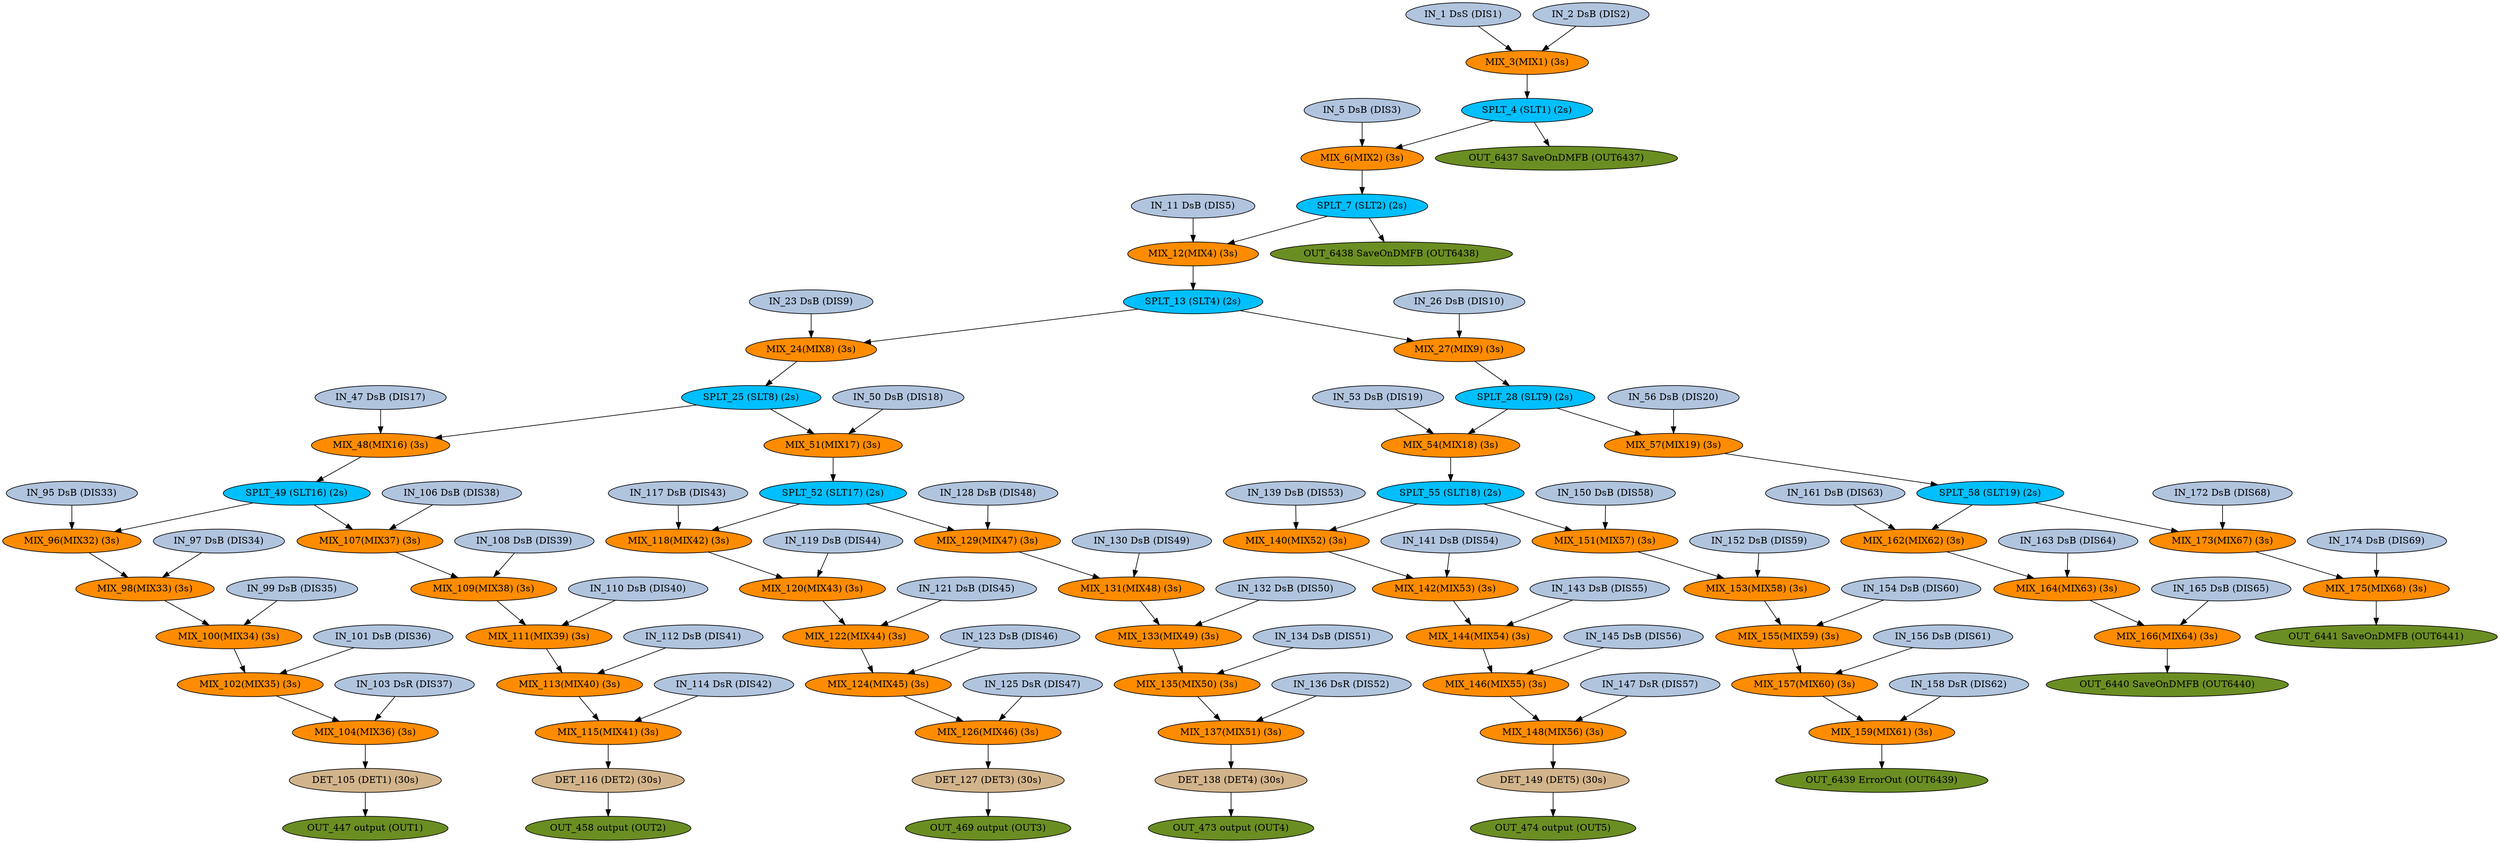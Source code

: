 digraph G {
1 [label = "IN_1 DsS (DIS1)\n" fillcolor=lightsteelblue, style=filled];
1 -> 3;
2 [label = "IN_2 DsB (DIS2)\n" fillcolor=lightsteelblue, style=filled];
2 -> 3;
3 [label = "MIX_3(MIX1) (3s)\n" fillcolor=darkorange, style=filled];
3 -> 4;
4 [label = "SPLT_4 (SLT1) (2s)\n" fillcolor=deepskyblue, style=filled];
4 -> 6;
4 -> 6437;
5 [label = "IN_5 DsB (DIS3)\n" fillcolor=lightsteelblue, style=filled];
5 -> 6;
6 [label = "MIX_6(MIX2) (3s)\n" fillcolor=darkorange, style=filled];
6 -> 7;
7 [label = "SPLT_7 (SLT2) (2s)\n" fillcolor=deepskyblue, style=filled];
7 -> 12;
7 -> 6438;
11 [label = "IN_11 DsB (DIS5)\n" fillcolor=lightsteelblue, style=filled];
11 -> 12;
12 [label = "MIX_12(MIX4) (3s)\n" fillcolor=darkorange, style=filled];
12 -> 13;
13 [label = "SPLT_13 (SLT4) (2s)\n" fillcolor=deepskyblue, style=filled];
13 -> 24;
13 -> 27;
23 [label = "IN_23 DsB (DIS9)\n" fillcolor=lightsteelblue, style=filled];
23 -> 24;
24 [label = "MIX_24(MIX8) (3s)\n" fillcolor=darkorange, style=filled];
24 -> 25;
25 [label = "SPLT_25 (SLT8) (2s)\n" fillcolor=deepskyblue, style=filled];
25 -> 48;
25 -> 51;
26 [label = "IN_26 DsB (DIS10)\n" fillcolor=lightsteelblue, style=filled];
26 -> 27;
27 [label = "MIX_27(MIX9) (3s)\n" fillcolor=darkorange, style=filled];
27 -> 28;
28 [label = "SPLT_28 (SLT9) (2s)\n" fillcolor=deepskyblue, style=filled];
28 -> 54;
28 -> 57;
47 [label = "IN_47 DsB (DIS17)\n" fillcolor=lightsteelblue, style=filled];
47 -> 48;
48 [label = "MIX_48(MIX16) (3s)\n" fillcolor=darkorange, style=filled];
48 -> 49;
49 [label = "SPLT_49 (SLT16) (2s)\n" fillcolor=deepskyblue, style=filled];
49 -> 96;
49 -> 107;
50 [label = "IN_50 DsB (DIS18)\n" fillcolor=lightsteelblue, style=filled];
50 -> 51;
51 [label = "MIX_51(MIX17) (3s)\n" fillcolor=darkorange, style=filled];
51 -> 52;
52 [label = "SPLT_52 (SLT17) (2s)\n" fillcolor=deepskyblue, style=filled];
52 -> 118;
52 -> 129;
53 [label = "IN_53 DsB (DIS19)\n" fillcolor=lightsteelblue, style=filled];
53 -> 54;
54 [label = "MIX_54(MIX18) (3s)\n" fillcolor=darkorange, style=filled];
54 -> 55;
55 [label = "SPLT_55 (SLT18) (2s)\n" fillcolor=deepskyblue, style=filled];
55 -> 140;
55 -> 151;
56 [label = "IN_56 DsB (DIS20)\n" fillcolor=lightsteelblue, style=filled];
56 -> 57;
57 [label = "MIX_57(MIX19) (3s)\n" fillcolor=darkorange, style=filled];
57 -> 58;
58 [label = "SPLT_58 (SLT19) (2s)\n" fillcolor=deepskyblue, style=filled];
58 -> 162;
58 -> 173;
95 [label = "IN_95 DsB (DIS33)\n" fillcolor=lightsteelblue, style=filled];
95 -> 96;
96 [label = "MIX_96(MIX32) (3s)\n" fillcolor=darkorange, style=filled];
96 -> 98;
97 [label = "IN_97 DsB (DIS34)\n" fillcolor=lightsteelblue, style=filled];
97 -> 98;
98 [label = "MIX_98(MIX33) (3s)\n" fillcolor=darkorange, style=filled];
98 -> 100;
99 [label = "IN_99 DsB (DIS35)\n" fillcolor=lightsteelblue, style=filled];
99 -> 100;
100 [label = "MIX_100(MIX34) (3s)\n" fillcolor=darkorange, style=filled];
100 -> 102;
101 [label = "IN_101 DsB (DIS36)\n" fillcolor=lightsteelblue, style=filled];
101 -> 102;
102 [label = "MIX_102(MIX35) (3s)\n" fillcolor=darkorange, style=filled];
102 -> 104;
103 [label = "IN_103 DsR (DIS37)\n" fillcolor=lightsteelblue, style=filled];
103 -> 104;
104 [label = "MIX_104(MIX36) (3s)\n" fillcolor=darkorange, style=filled];
104 -> 105;
105 [label = "DET_105 (DET1) (30s)\n" fillcolor=tan, style=filled];
105 -> 447;
106 [label = "IN_106 DsB (DIS38)\n" fillcolor=lightsteelblue, style=filled];
106 -> 107;
107 [label = "MIX_107(MIX37) (3s)\n" fillcolor=darkorange, style=filled];
107 -> 109;
108 [label = "IN_108 DsB (DIS39)\n" fillcolor=lightsteelblue, style=filled];
108 -> 109;
109 [label = "MIX_109(MIX38) (3s)\n" fillcolor=darkorange, style=filled];
109 -> 111;
110 [label = "IN_110 DsB (DIS40)\n" fillcolor=lightsteelblue, style=filled];
110 -> 111;
111 [label = "MIX_111(MIX39) (3s)\n" fillcolor=darkorange, style=filled];
111 -> 113;
112 [label = "IN_112 DsB (DIS41)\n" fillcolor=lightsteelblue, style=filled];
112 -> 113;
113 [label = "MIX_113(MIX40) (3s)\n" fillcolor=darkorange, style=filled];
113 -> 115;
114 [label = "IN_114 DsR (DIS42)\n" fillcolor=lightsteelblue, style=filled];
114 -> 115;
115 [label = "MIX_115(MIX41) (3s)\n" fillcolor=darkorange, style=filled];
115 -> 116;
116 [label = "DET_116 (DET2) (30s)\n" fillcolor=tan, style=filled];
116 -> 458;
117 [label = "IN_117 DsB (DIS43)\n" fillcolor=lightsteelblue, style=filled];
117 -> 118;
118 [label = "MIX_118(MIX42) (3s)\n" fillcolor=darkorange, style=filled];
118 -> 120;
119 [label = "IN_119 DsB (DIS44)\n" fillcolor=lightsteelblue, style=filled];
119 -> 120;
120 [label = "MIX_120(MIX43) (3s)\n" fillcolor=darkorange, style=filled];
120 -> 122;
121 [label = "IN_121 DsB (DIS45)\n" fillcolor=lightsteelblue, style=filled];
121 -> 122;
122 [label = "MIX_122(MIX44) (3s)\n" fillcolor=darkorange, style=filled];
122 -> 124;
123 [label = "IN_123 DsB (DIS46)\n" fillcolor=lightsteelblue, style=filled];
123 -> 124;
124 [label = "MIX_124(MIX45) (3s)\n" fillcolor=darkorange, style=filled];
124 -> 126;
125 [label = "IN_125 DsR (DIS47)\n" fillcolor=lightsteelblue, style=filled];
125 -> 126;
126 [label = "MIX_126(MIX46) (3s)\n" fillcolor=darkorange, style=filled];
126 -> 127;
127 [label = "DET_127 (DET3) (30s)\n" fillcolor=tan, style=filled];
127 -> 469;
128 [label = "IN_128 DsB (DIS48)\n" fillcolor=lightsteelblue, style=filled];
128 -> 129;
129 [label = "MIX_129(MIX47) (3s)\n" fillcolor=darkorange, style=filled];
129 -> 131;
130 [label = "IN_130 DsB (DIS49)\n" fillcolor=lightsteelblue, style=filled];
130 -> 131;
131 [label = "MIX_131(MIX48) (3s)\n" fillcolor=darkorange, style=filled];
131 -> 133;
132 [label = "IN_132 DsB (DIS50)\n" fillcolor=lightsteelblue, style=filled];
132 -> 133;
133 [label = "MIX_133(MIX49) (3s)\n" fillcolor=darkorange, style=filled];
133 -> 135;
134 [label = "IN_134 DsB (DIS51)\n" fillcolor=lightsteelblue, style=filled];
134 -> 135;
135 [label = "MIX_135(MIX50) (3s)\n" fillcolor=darkorange, style=filled];
135 -> 137;
136 [label = "IN_136 DsR (DIS52)\n" fillcolor=lightsteelblue, style=filled];
136 -> 137;
137 [label = "MIX_137(MIX51) (3s)\n" fillcolor=darkorange, style=filled];
137 -> 138;
138 [label = "DET_138 (DET4) (30s)\n" fillcolor=tan, style=filled];
138 -> 473;
139 [label = "IN_139 DsB (DIS53)\n" fillcolor=lightsteelblue, style=filled];
139 -> 140;
140 [label = "MIX_140(MIX52) (3s)\n" fillcolor=darkorange, style=filled];
140 -> 142;
141 [label = "IN_141 DsB (DIS54)\n" fillcolor=lightsteelblue, style=filled];
141 -> 142;
142 [label = "MIX_142(MIX53) (3s)\n" fillcolor=darkorange, style=filled];
142 -> 144;
143 [label = "IN_143 DsB (DIS55)\n" fillcolor=lightsteelblue, style=filled];
143 -> 144;
144 [label = "MIX_144(MIX54) (3s)\n" fillcolor=darkorange, style=filled];
144 -> 146;
145 [label = "IN_145 DsB (DIS56)\n" fillcolor=lightsteelblue, style=filled];
145 -> 146;
146 [label = "MIX_146(MIX55) (3s)\n" fillcolor=darkorange, style=filled];
146 -> 148;
147 [label = "IN_147 DsR (DIS57)\n" fillcolor=lightsteelblue, style=filled];
147 -> 148;
148 [label = "MIX_148(MIX56) (3s)\n" fillcolor=darkorange, style=filled];
148 -> 149;
149 [label = "DET_149 (DET5) (30s)\n" fillcolor=tan, style=filled];
149 -> 474;
150 [label = "IN_150 DsB (DIS58)\n" fillcolor=lightsteelblue, style=filled];
150 -> 151;
151 [label = "MIX_151(MIX57) (3s)\n" fillcolor=darkorange, style=filled];
151 -> 153;
152 [label = "IN_152 DsB (DIS59)\n" fillcolor=lightsteelblue, style=filled];
152 -> 153;
153 [label = "MIX_153(MIX58) (3s)\n" fillcolor=darkorange, style=filled];
153 -> 155;
154 [label = "IN_154 DsB (DIS60)\n" fillcolor=lightsteelblue, style=filled];
154 -> 155;
155 [label = "MIX_155(MIX59) (3s)\n" fillcolor=darkorange, style=filled];
155 -> 157;
156 [label = "IN_156 DsB (DIS61)\n" fillcolor=lightsteelblue, style=filled];
156 -> 157;
157 [label = "MIX_157(MIX60) (3s)\n" fillcolor=darkorange, style=filled];
157 -> 159;
158 [label = "IN_158 DsR (DIS62)\n" fillcolor=lightsteelblue, style=filled];
158 -> 159;
159 [label = "MIX_159(MIX61) (3s)\n" fillcolor=darkorange, style=filled];
159 -> 6439;
161 [label = "IN_161 DsB (DIS63)\n" fillcolor=lightsteelblue, style=filled];
161 -> 162;
162 [label = "MIX_162(MIX62) (3s)\n" fillcolor=darkorange, style=filled];
162 -> 164;
163 [label = "IN_163 DsB (DIS64)\n" fillcolor=lightsteelblue, style=filled];
163 -> 164;
164 [label = "MIX_164(MIX63) (3s)\n" fillcolor=darkorange, style=filled];
164 -> 166;
165 [label = "IN_165 DsB (DIS65)\n" fillcolor=lightsteelblue, style=filled];
165 -> 166;
166 [label = "MIX_166(MIX64) (3s)\n" fillcolor=darkorange, style=filled];
166 -> 6440;
172 [label = "IN_172 DsB (DIS68)\n" fillcolor=lightsteelblue, style=filled];
172 -> 173;
173 [label = "MIX_173(MIX67) (3s)\n" fillcolor=darkorange, style=filled];
173 -> 175;
174 [label = "IN_174 DsB (DIS69)\n" fillcolor=lightsteelblue, style=filled];
174 -> 175;
175 [label = "MIX_175(MIX68) (3s)\n" fillcolor=darkorange, style=filled];
175 -> 6441;
447 [label = "OUT_447 output (OUT1)\n" fillcolor=olivedrab, style=filled];
458 [label = "OUT_458 output (OUT2)\n" fillcolor=olivedrab, style=filled];
469 [label = "OUT_469 output (OUT3)\n" fillcolor=olivedrab, style=filled];
473 [label = "OUT_473 output (OUT4)\n" fillcolor=olivedrab, style=filled];
474 [label = "OUT_474 output (OUT5)\n" fillcolor=olivedrab, style=filled];
6437 [label = "OUT_6437 SaveOnDMFB (OUT6437)\n" fillcolor=olivedrab, style=filled];
6438 [label = "OUT_6438 SaveOnDMFB (OUT6438)\n" fillcolor=olivedrab, style=filled];
6439 [label = "OUT_6439 ErrorOut (OUT6439)\n" fillcolor=olivedrab, style=filled];
6440 [label = "OUT_6440 SaveOnDMFB (OUT6440)\n" fillcolor=olivedrab, style=filled];
6441 [label = "OUT_6441 SaveOnDMFB (OUT6441)\n" fillcolor=olivedrab, style=filled];
}
